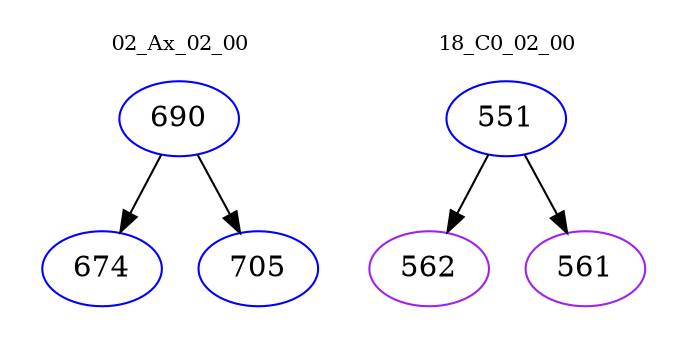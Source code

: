 digraph{
subgraph cluster_0 {
color = white
label = "02_Ax_02_00";
fontsize=10;
T0_690 [label="690", color="blue"]
T0_690 -> T0_674 [color="black"]
T0_674 [label="674", color="blue"]
T0_690 -> T0_705 [color="black"]
T0_705 [label="705", color="blue"]
}
subgraph cluster_1 {
color = white
label = "18_C0_02_00";
fontsize=10;
T1_551 [label="551", color="blue"]
T1_551 -> T1_562 [color="black"]
T1_562 [label="562", color="purple"]
T1_551 -> T1_561 [color="black"]
T1_561 [label="561", color="purple"]
}
}
